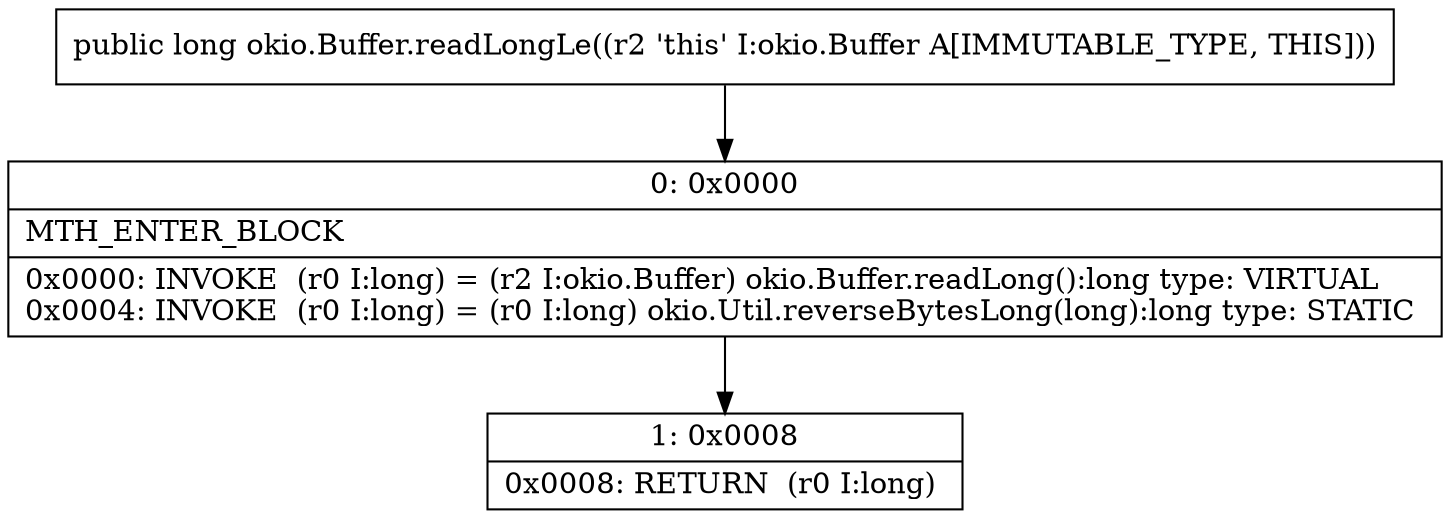 digraph "CFG forokio.Buffer.readLongLe()J" {
Node_0 [shape=record,label="{0\:\ 0x0000|MTH_ENTER_BLOCK\l|0x0000: INVOKE  (r0 I:long) = (r2 I:okio.Buffer) okio.Buffer.readLong():long type: VIRTUAL \l0x0004: INVOKE  (r0 I:long) = (r0 I:long) okio.Util.reverseBytesLong(long):long type: STATIC \l}"];
Node_1 [shape=record,label="{1\:\ 0x0008|0x0008: RETURN  (r0 I:long) \l}"];
MethodNode[shape=record,label="{public long okio.Buffer.readLongLe((r2 'this' I:okio.Buffer A[IMMUTABLE_TYPE, THIS])) }"];
MethodNode -> Node_0;
Node_0 -> Node_1;
}

